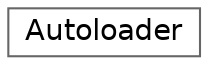 digraph "Graphical Class Hierarchy"
{
 // LATEX_PDF_SIZE
  bgcolor="transparent";
  edge [fontname=Helvetica,fontsize=14,labelfontname=Helvetica,labelfontsize=14];
  node [fontname=Helvetica,fontsize=14,shape=box,height=0.2,width=0.4];
  rankdir="LR";
  Node0 [id="Node000000",label="Autoloader",height=0.2,width=0.4,color="grey40", fillcolor="white", style="filled",URL="$df/d3d/classAutoloader.html",tooltip=" "];
}
